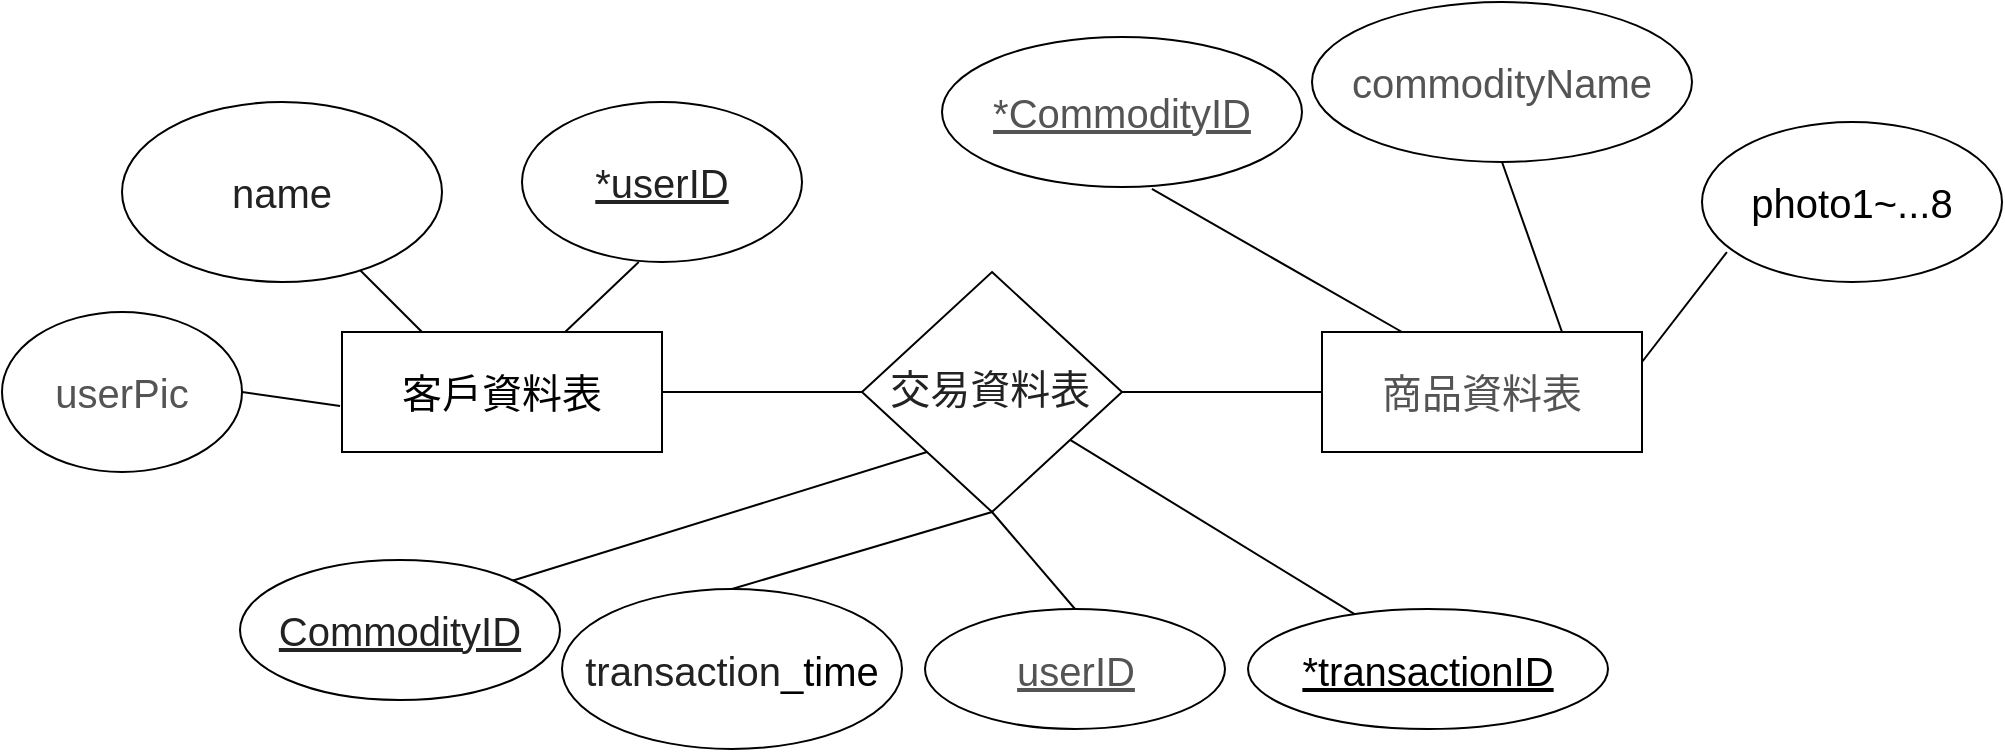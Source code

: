<mxfile version="11.0.8"><diagram id="sZ6wBtUw2GAAE-2uuLMW" name="Page-1"><mxGraphModel dx="1117" dy="621" grid="1" gridSize="10" guides="1" tooltips="1" connect="1" arrows="1" fold="1" page="1" pageScale="1" pageWidth="827" pageHeight="1169" math="0" shadow="0"><root><mxCell id="0"/><mxCell id="1" parent="0"/><mxCell id="itfizTeVDInWVZntZixT-1" value="客戶資料表" style="rounded=0;whiteSpace=wrap;html=1;align=center;fontSize=20;" vertex="1" parent="1"><mxGeometry x="600" y="385" width="160" height="60" as="geometry"/></mxCell><mxCell id="itfizTeVDInWVZntZixT-2" value="&lt;span style=&quot;background-color: rgb(255 , 255 , 255)&quot;&gt;&lt;font&gt;&lt;div&gt;&lt;font color=&quot;#545454&quot; face=&quot;arial, sans-serif&quot;&gt;&lt;span style=&quot;font-size: 20px&quot;&gt;商品資料表&lt;/span&gt;&lt;/font&gt;&lt;/div&gt;&lt;/font&gt;&lt;/span&gt;" style="rounded=0;whiteSpace=wrap;html=1;align=center;" vertex="1" parent="1"><mxGeometry x="1090" y="385" width="160" height="60" as="geometry"/></mxCell><mxCell id="itfizTeVDInWVZntZixT-3" value="&lt;font color=&quot;#222222&quot;&gt;&lt;span style=&quot;font-size: 20px ; white-space: pre-wrap&quot;&gt;name&lt;/span&gt;&lt;/font&gt;" style="ellipse;whiteSpace=wrap;html=1;align=center;" vertex="1" parent="1"><mxGeometry x="490" y="270" width="160" height="90" as="geometry"/></mxCell><mxCell id="itfizTeVDInWVZntZixT-4" value="&lt;font&gt;&lt;span style=&quot;color: rgb(84 , 84 , 84) ; font-family: &amp;#34;arial&amp;#34; , sans-serif ; text-align: left ; background-color: rgb(255 , 255 , 255)&quot;&gt;&lt;font style=&quot;font-size: 20px&quot;&gt;userPic&lt;/font&gt;&lt;/span&gt;&lt;br&gt;&lt;/font&gt;" style="ellipse;whiteSpace=wrap;html=1;align=center;" vertex="1" parent="1"><mxGeometry x="430" y="375" width="120" height="80" as="geometry"/></mxCell><mxCell id="itfizTeVDInWVZntZixT-5" value="&lt;font style=&quot;font-size: 20px&quot;&gt;photo1~...8&lt;br&gt;&lt;/font&gt;" style="ellipse;whiteSpace=wrap;html=1;align=center;" vertex="1" parent="1"><mxGeometry x="1280" y="280" width="150" height="80" as="geometry"/></mxCell><mxCell id="itfizTeVDInWVZntZixT-6" value="&lt;div&gt;&lt;font color=&quot;#545454&quot; face=&quot;arial, sans-serif&quot;&gt;&lt;span style=&quot;font-size: 20px&quot;&gt;commodityName&lt;/span&gt;&lt;/font&gt;&lt;/div&gt;" style="ellipse;whiteSpace=wrap;html=1;align=center;" vertex="1" parent="1"><mxGeometry x="1085" y="220" width="190" height="80" as="geometry"/></mxCell><mxCell id="itfizTeVDInWVZntZixT-7" value="&lt;pre class=&quot;tw-data-text tw-ta tw-text-large&quot; id=&quot;tw-target-text&quot; style=&quot;line-height: 44px ; margin-top: 0px ; margin-bottom: 0px ; border: none ; padding: 0px 0.14em 0px 0px ; position: relative ; resize: none ; overflow: hidden ; width: 283px ; overflow-wrap: break-word&quot;&gt;&lt;font color=&quot;#222222&quot; face=&quot;Helvetica&quot;&gt;&lt;span style=&quot;font-size: 20px ; white-space: pre-wrap&quot;&gt;交易資料表&lt;/span&gt;&lt;/font&gt;&lt;/pre&gt;" style="rhombus;whiteSpace=wrap;html=1;" vertex="1" parent="1"><mxGeometry x="860" y="355" width="130" height="120" as="geometry"/></mxCell><mxCell id="itfizTeVDInWVZntZixT-8" value="" style="endArrow=none;html=1;entryX=0.083;entryY=0.813;entryDx=0;entryDy=0;entryPerimeter=0;exitX=1;exitY=0.25;exitDx=0;exitDy=0;" edge="1" parent="1" source="itfizTeVDInWVZntZixT-2" target="itfizTeVDInWVZntZixT-5"><mxGeometry width="50" height="50" relative="1" as="geometry"><mxPoint x="1260" y="410" as="sourcePoint"/><mxPoint x="1310" y="360" as="targetPoint"/></mxGeometry></mxCell><mxCell id="itfizTeVDInWVZntZixT-9" value="" style="endArrow=none;html=1;entryX=0.5;entryY=1;entryDx=0;entryDy=0;exitX=0.75;exitY=0;exitDx=0;exitDy=0;" edge="1" parent="1" source="itfizTeVDInWVZntZixT-2" target="itfizTeVDInWVZntZixT-6"><mxGeometry width="50" height="50" relative="1" as="geometry"><mxPoint x="1260" y="410" as="sourcePoint"/><mxPoint x="1333" y="360.04" as="targetPoint"/></mxGeometry></mxCell><mxCell id="itfizTeVDInWVZntZixT-10" value="&lt;font style=&quot;font-size: 20px&quot;&gt;&lt;span style=&quot;color: rgb(34 , 34 , 34) ; font-family: inherit ; white-space: pre-wrap&quot;&gt;transaction&lt;/span&gt;_time&lt;/font&gt;" style="ellipse;whiteSpace=wrap;html=1;align=center;" vertex="1" parent="1"><mxGeometry x="710" y="513.5" width="170" height="80" as="geometry"/></mxCell><mxCell id="itfizTeVDInWVZntZixT-11" value="&lt;div&gt;&lt;font color=&quot;#545454&quot; face=&quot;arial, sans-serif&quot;&gt;&lt;span style=&quot;font-size: 20px&quot;&gt;&lt;u&gt;*CommodityID&lt;/u&gt;&lt;/span&gt;&lt;/font&gt;&lt;/div&gt;" style="ellipse;whiteSpace=wrap;html=1;align=center;" vertex="1" parent="1"><mxGeometry x="900" y="237.5" width="180" height="75" as="geometry"/></mxCell><mxCell id="itfizTeVDInWVZntZixT-12" value="&lt;font color=&quot;#222222&quot;&gt;&lt;span style=&quot;font-size: 20px ; white-space: pre-wrap&quot;&gt;&lt;u&gt;CommodityID&lt;/u&gt;&lt;/span&gt;&lt;/font&gt;" style="ellipse;whiteSpace=wrap;html=1;align=center;" vertex="1" parent="1"><mxGeometry x="549" y="499" width="160" height="70" as="geometry"/></mxCell><mxCell id="itfizTeVDInWVZntZixT-13" value="&lt;font color=&quot;#222222&quot;&gt;&lt;span style=&quot;font-size: 20px ; white-space: pre-wrap&quot;&gt;&lt;u&gt;*userID&lt;/u&gt;&lt;/span&gt;&lt;/font&gt;" style="ellipse;whiteSpace=wrap;html=1;align=center;" vertex="1" parent="1"><mxGeometry x="690" y="270" width="140" height="80" as="geometry"/></mxCell><mxCell id="itfizTeVDInWVZntZixT-14" value="&lt;div&gt;&lt;font color=&quot;#545454&quot; face=&quot;arial, sans-serif&quot;&gt;&lt;span style=&quot;font-size: 20px&quot;&gt;&lt;u&gt;userID&lt;/u&gt;&lt;/span&gt;&lt;/font&gt;&lt;/div&gt;" style="ellipse;whiteSpace=wrap;html=1;align=center;" vertex="1" parent="1"><mxGeometry x="891.5" y="523.5" width="150" height="60" as="geometry"/></mxCell><mxCell id="itfizTeVDInWVZntZixT-15" value="" style="endArrow=none;html=1;entryX=0.583;entryY=1.013;entryDx=0;entryDy=0;exitX=0.25;exitY=0;exitDx=0;exitDy=0;entryPerimeter=0;" edge="1" parent="1" source="itfizTeVDInWVZntZixT-2" target="itfizTeVDInWVZntZixT-11"><mxGeometry width="50" height="50" relative="1" as="geometry"><mxPoint x="1220" y="395" as="sourcePoint"/><mxPoint x="1240" y="345" as="targetPoint"/></mxGeometry></mxCell><mxCell id="itfizTeVDInWVZntZixT-16" value="" style="endArrow=none;html=1;entryX=1;entryY=0.5;entryDx=0;entryDy=0;exitX=-0.006;exitY=0.617;exitDx=0;exitDy=0;exitPerimeter=0;" edge="1" parent="1" source="itfizTeVDInWVZntZixT-1" target="itfizTeVDInWVZntZixT-4"><mxGeometry width="50" height="50" relative="1" as="geometry"><mxPoint x="430" y="635" as="sourcePoint"/><mxPoint x="480" y="585" as="targetPoint"/></mxGeometry></mxCell><mxCell id="itfizTeVDInWVZntZixT-17" value="" style="endArrow=none;html=1;exitX=0.25;exitY=0;exitDx=0;exitDy=0;" edge="1" parent="1" source="itfizTeVDInWVZntZixT-1" target="itfizTeVDInWVZntZixT-3"><mxGeometry width="50" height="50" relative="1" as="geometry"><mxPoint x="430" y="635" as="sourcePoint"/><mxPoint x="480" y="585" as="targetPoint"/></mxGeometry></mxCell><mxCell id="itfizTeVDInWVZntZixT-18" value="" style="endArrow=none;html=1;entryX=0.417;entryY=1;entryDx=0;entryDy=0;entryPerimeter=0;" edge="1" parent="1" source="itfizTeVDInWVZntZixT-1" target="itfizTeVDInWVZntZixT-13"><mxGeometry width="50" height="50" relative="1" as="geometry"><mxPoint x="430" y="635" as="sourcePoint"/><mxPoint x="480" y="585" as="targetPoint"/></mxGeometry></mxCell><mxCell id="itfizTeVDInWVZntZixT-19" value="" style="endArrow=none;html=1;entryX=1;entryY=0.5;entryDx=0;entryDy=0;" edge="1" parent="1" source="itfizTeVDInWVZntZixT-7" target="itfizTeVDInWVZntZixT-1"><mxGeometry width="50" height="50" relative="1" as="geometry"><mxPoint x="550" y="685" as="sourcePoint"/><mxPoint x="600" y="635" as="targetPoint"/></mxGeometry></mxCell><mxCell id="itfizTeVDInWVZntZixT-20" value="" style="endArrow=none;html=1;entryX=1;entryY=0.5;entryDx=0;entryDy=0;exitX=0;exitY=0.5;exitDx=0;exitDy=0;" edge="1" parent="1" source="itfizTeVDInWVZntZixT-2" target="itfizTeVDInWVZntZixT-7"><mxGeometry width="50" height="50" relative="1" as="geometry"><mxPoint x="870" y="425" as="sourcePoint"/><mxPoint x="770" y="425" as="targetPoint"/></mxGeometry></mxCell><mxCell id="itfizTeVDInWVZntZixT-21" value="" style="endArrow=none;html=1;entryX=1;entryY=0;entryDx=0;entryDy=0;exitX=0;exitY=1;exitDx=0;exitDy=0;" edge="1" parent="1" source="itfizTeVDInWVZntZixT-7" target="itfizTeVDInWVZntZixT-12"><mxGeometry width="50" height="50" relative="1" as="geometry"><mxPoint x="880" y="435" as="sourcePoint"/><mxPoint x="780" y="435" as="targetPoint"/></mxGeometry></mxCell><mxCell id="itfizTeVDInWVZntZixT-22" value="" style="endArrow=none;html=1;entryX=0.5;entryY=0;entryDx=0;entryDy=0;exitX=0.5;exitY=1;exitDx=0;exitDy=0;" edge="1" parent="1" source="itfizTeVDInWVZntZixT-7" target="itfizTeVDInWVZntZixT-14"><mxGeometry width="50" height="50" relative="1" as="geometry"><mxPoint x="940" y="450" as="sourcePoint"/><mxPoint x="790" y="445" as="targetPoint"/></mxGeometry></mxCell><mxCell id="itfizTeVDInWVZntZixT-23" value="" style="endArrow=none;html=1;entryX=0.5;entryY=0;entryDx=0;entryDy=0;exitX=0.5;exitY=1;exitDx=0;exitDy=0;" edge="1" parent="1" source="itfizTeVDInWVZntZixT-7" target="itfizTeVDInWVZntZixT-10"><mxGeometry width="50" height="50" relative="1" as="geometry"><mxPoint x="900" y="455" as="sourcePoint"/><mxPoint x="800" y="455" as="targetPoint"/></mxGeometry></mxCell><mxCell id="itfizTeVDInWVZntZixT-24" value="&lt;table border=&quot;0&quot; cellpadding=&quot;0&quot; cellspacing=&quot;0&quot; width=&quot;126&quot; style=&quot;border-collapse: collapse ; width: 95pt ; font-size: 20px&quot;&gt;&lt;tbody style=&quot;font-size: 20px&quot;&gt;&lt;tr style=&quot;height: 16.5pt ; font-size: 20px&quot;&gt;  &lt;td height=&quot;22&quot; width=&quot;126&quot; style=&quot;height: 16.5pt ; width: 95pt ; font-size: 20px&quot;&gt;*transactionID&lt;/td&gt;&lt;/tr&gt;&lt;/tbody&gt;&lt;/table&gt;" style="ellipse;whiteSpace=wrap;html=1;align=center;fontSize=20;fontStyle=4" vertex="1" parent="1"><mxGeometry x="1053" y="523.5" width="180" height="60" as="geometry"/></mxCell><mxCell id="itfizTeVDInWVZntZixT-30" value="" style="endArrow=none;html=1;exitX=0.296;exitY=0.043;exitDx=0;exitDy=0;exitPerimeter=0;" edge="1" parent="1" source="itfizTeVDInWVZntZixT-24" target="itfizTeVDInWVZntZixT-7"><mxGeometry width="50" height="50" relative="1" as="geometry"><mxPoint x="650" y="700" as="sourcePoint"/><mxPoint x="1000" y="480" as="targetPoint"/></mxGeometry></mxCell></root></mxGraphModel></diagram></mxfile>